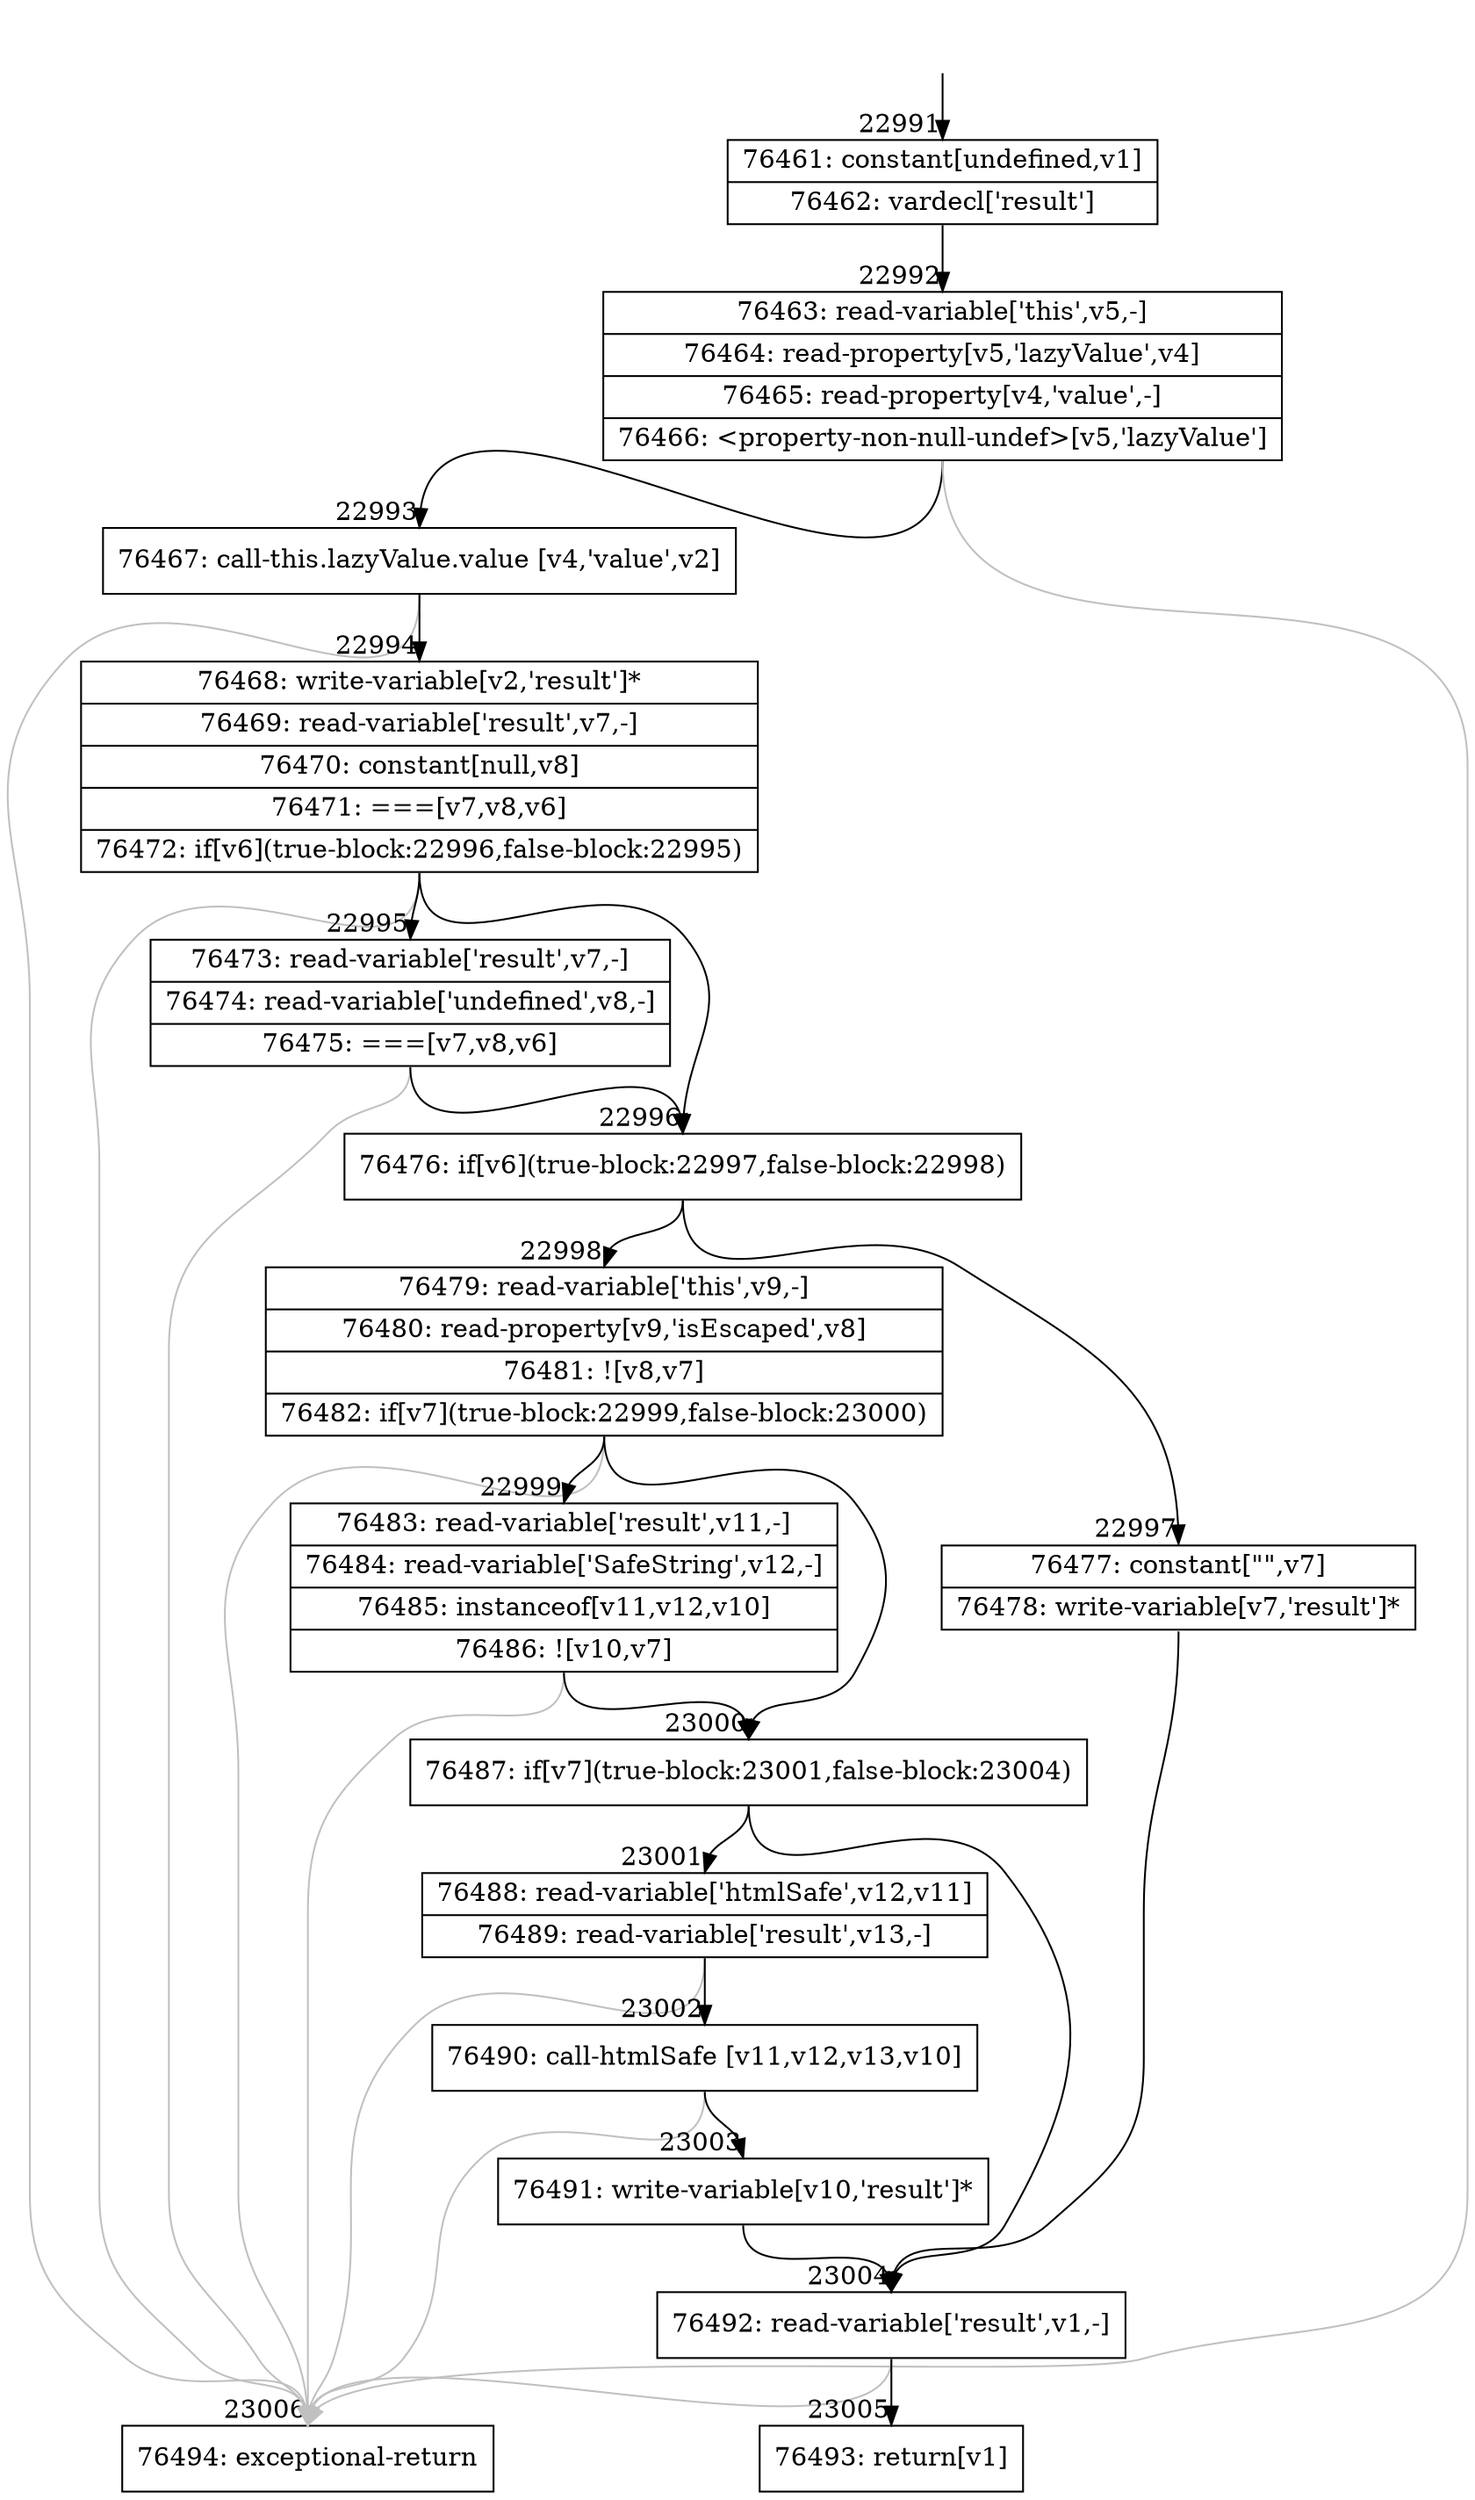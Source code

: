 digraph {
rankdir="TD"
BB_entry1998[shape=none,label=""];
BB_entry1998 -> BB22991 [tailport=s, headport=n, headlabel="    22991"]
BB22991 [shape=record label="{76461: constant[undefined,v1]|76462: vardecl['result']}" ] 
BB22991 -> BB22992 [tailport=s, headport=n, headlabel="      22992"]
BB22992 [shape=record label="{76463: read-variable['this',v5,-]|76464: read-property[v5,'lazyValue',v4]|76465: read-property[v4,'value',-]|76466: \<property-non-null-undef\>[v5,'lazyValue']}" ] 
BB22992 -> BB22993 [tailport=s, headport=n, headlabel="      22993"]
BB22992 -> BB23006 [tailport=s, headport=n, color=gray, headlabel="      23006"]
BB22993 [shape=record label="{76467: call-this.lazyValue.value [v4,'value',v2]}" ] 
BB22993 -> BB22994 [tailport=s, headport=n, headlabel="      22994"]
BB22993 -> BB23006 [tailport=s, headport=n, color=gray]
BB22994 [shape=record label="{76468: write-variable[v2,'result']*|76469: read-variable['result',v7,-]|76470: constant[null,v8]|76471: ===[v7,v8,v6]|76472: if[v6](true-block:22996,false-block:22995)}" ] 
BB22994 -> BB22996 [tailport=s, headport=n, headlabel="      22996"]
BB22994 -> BB22995 [tailport=s, headport=n, headlabel="      22995"]
BB22994 -> BB23006 [tailport=s, headport=n, color=gray]
BB22995 [shape=record label="{76473: read-variable['result',v7,-]|76474: read-variable['undefined',v8,-]|76475: ===[v7,v8,v6]}" ] 
BB22995 -> BB22996 [tailport=s, headport=n]
BB22995 -> BB23006 [tailport=s, headport=n, color=gray]
BB22996 [shape=record label="{76476: if[v6](true-block:22997,false-block:22998)}" ] 
BB22996 -> BB22997 [tailport=s, headport=n, headlabel="      22997"]
BB22996 -> BB22998 [tailport=s, headport=n, headlabel="      22998"]
BB22997 [shape=record label="{76477: constant[\"\",v7]|76478: write-variable[v7,'result']*}" ] 
BB22997 -> BB23004 [tailport=s, headport=n, headlabel="      23004"]
BB22998 [shape=record label="{76479: read-variable['this',v9,-]|76480: read-property[v9,'isEscaped',v8]|76481: ![v8,v7]|76482: if[v7](true-block:22999,false-block:23000)}" ] 
BB22998 -> BB23000 [tailport=s, headport=n, headlabel="      23000"]
BB22998 -> BB22999 [tailport=s, headport=n, headlabel="      22999"]
BB22998 -> BB23006 [tailport=s, headport=n, color=gray]
BB22999 [shape=record label="{76483: read-variable['result',v11,-]|76484: read-variable['SafeString',v12,-]|76485: instanceof[v11,v12,v10]|76486: ![v10,v7]}" ] 
BB22999 -> BB23000 [tailport=s, headport=n]
BB22999 -> BB23006 [tailport=s, headport=n, color=gray]
BB23000 [shape=record label="{76487: if[v7](true-block:23001,false-block:23004)}" ] 
BB23000 -> BB23001 [tailport=s, headport=n, headlabel="      23001"]
BB23000 -> BB23004 [tailport=s, headport=n]
BB23001 [shape=record label="{76488: read-variable['htmlSafe',v12,v11]|76489: read-variable['result',v13,-]}" ] 
BB23001 -> BB23002 [tailport=s, headport=n, headlabel="      23002"]
BB23001 -> BB23006 [tailport=s, headport=n, color=gray]
BB23002 [shape=record label="{76490: call-htmlSafe [v11,v12,v13,v10]}" ] 
BB23002 -> BB23003 [tailport=s, headport=n, headlabel="      23003"]
BB23002 -> BB23006 [tailport=s, headport=n, color=gray]
BB23003 [shape=record label="{76491: write-variable[v10,'result']*}" ] 
BB23003 -> BB23004 [tailport=s, headport=n]
BB23004 [shape=record label="{76492: read-variable['result',v1,-]}" ] 
BB23004 -> BB23005 [tailport=s, headport=n, headlabel="      23005"]
BB23004 -> BB23006 [tailport=s, headport=n, color=gray]
BB23005 [shape=record label="{76493: return[v1]}" ] 
BB23006 [shape=record label="{76494: exceptional-return}" ] 
//#$~ 43058
}
